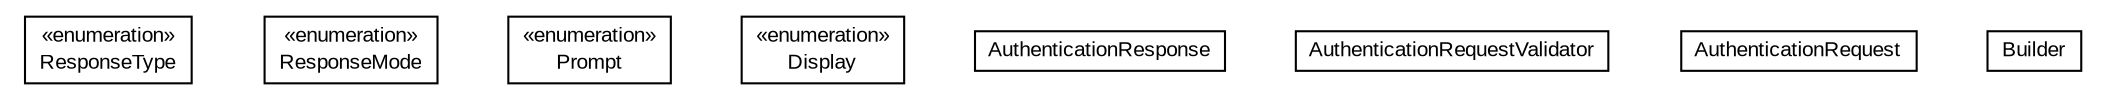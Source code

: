 #!/usr/local/bin/dot
#
# Class diagram 
# Generated by UMLGraph version R5_6-24-gf6e263 (http://www.umlgraph.org/)
#

digraph G {
	edge [fontname="arial",fontsize=10,labelfontname="arial",labelfontsize=10];
	node [fontname="arial",fontsize=10,shape=plaintext];
	nodesep=0.25;
	ranksep=0.5;
	// net.trajano.openidconnect.auth.ResponseType
	c0 [label=<<table title="net.trajano.openidconnect.auth.ResponseType" border="0" cellborder="1" cellspacing="0" cellpadding="2" port="p" href="./ResponseType.html">
		<tr><td><table border="0" cellspacing="0" cellpadding="1">
<tr><td align="center" balign="center"> &#171;enumeration&#187; </td></tr>
<tr><td align="center" balign="center"> ResponseType </td></tr>
		</table></td></tr>
		</table>>, URL="./ResponseType.html", fontname="arial", fontcolor="black", fontsize=10.0];
	// net.trajano.openidconnect.auth.ResponseMode
	c1 [label=<<table title="net.trajano.openidconnect.auth.ResponseMode" border="0" cellborder="1" cellspacing="0" cellpadding="2" port="p" href="./ResponseMode.html">
		<tr><td><table border="0" cellspacing="0" cellpadding="1">
<tr><td align="center" balign="center"> &#171;enumeration&#187; </td></tr>
<tr><td align="center" balign="center"> ResponseMode </td></tr>
		</table></td></tr>
		</table>>, URL="./ResponseMode.html", fontname="arial", fontcolor="black", fontsize=10.0];
	// net.trajano.openidconnect.auth.Prompt
	c2 [label=<<table title="net.trajano.openidconnect.auth.Prompt" border="0" cellborder="1" cellspacing="0" cellpadding="2" port="p" href="./Prompt.html">
		<tr><td><table border="0" cellspacing="0" cellpadding="1">
<tr><td align="center" balign="center"> &#171;enumeration&#187; </td></tr>
<tr><td align="center" balign="center"> Prompt </td></tr>
		</table></td></tr>
		</table>>, URL="./Prompt.html", fontname="arial", fontcolor="black", fontsize=10.0];
	// net.trajano.openidconnect.auth.Display
	c3 [label=<<table title="net.trajano.openidconnect.auth.Display" border="0" cellborder="1" cellspacing="0" cellpadding="2" port="p" href="./Display.html">
		<tr><td><table border="0" cellspacing="0" cellpadding="1">
<tr><td align="center" balign="center"> &#171;enumeration&#187; </td></tr>
<tr><td align="center" balign="center"> Display </td></tr>
		</table></td></tr>
		</table>>, URL="./Display.html", fontname="arial", fontcolor="black", fontsize=10.0];
	// net.trajano.openidconnect.auth.AuthenticationResponse
	c4 [label=<<table title="net.trajano.openidconnect.auth.AuthenticationResponse" border="0" cellborder="1" cellspacing="0" cellpadding="2" port="p" href="./AuthenticationResponse.html">
		<tr><td><table border="0" cellspacing="0" cellpadding="1">
<tr><td align="center" balign="center"> AuthenticationResponse </td></tr>
		</table></td></tr>
		</table>>, URL="./AuthenticationResponse.html", fontname="arial", fontcolor="black", fontsize=10.0];
	// net.trajano.openidconnect.auth.AuthenticationRequestValidator
	c5 [label=<<table title="net.trajano.openidconnect.auth.AuthenticationRequestValidator" border="0" cellborder="1" cellspacing="0" cellpadding="2" port="p" href="./AuthenticationRequestValidator.html">
		<tr><td><table border="0" cellspacing="0" cellpadding="1">
<tr><td align="center" balign="center"> AuthenticationRequestValidator </td></tr>
		</table></td></tr>
		</table>>, URL="./AuthenticationRequestValidator.html", fontname="arial", fontcolor="black", fontsize=10.0];
	// net.trajano.openidconnect.auth.AuthenticationRequest
	c6 [label=<<table title="net.trajano.openidconnect.auth.AuthenticationRequest" border="0" cellborder="1" cellspacing="0" cellpadding="2" port="p" href="./AuthenticationRequest.html">
		<tr><td><table border="0" cellspacing="0" cellpadding="1">
<tr><td align="center" balign="center"> AuthenticationRequest </td></tr>
		</table></td></tr>
		</table>>, URL="./AuthenticationRequest.html", fontname="arial", fontcolor="black", fontsize=10.0];
	// net.trajano.openidconnect.auth.AuthenticationRequest.Builder
	c7 [label=<<table title="net.trajano.openidconnect.auth.AuthenticationRequest.Builder" border="0" cellborder="1" cellspacing="0" cellpadding="2" port="p" href="./AuthenticationRequest.Builder.html">
		<tr><td><table border="0" cellspacing="0" cellpadding="1">
<tr><td align="center" balign="center"> Builder </td></tr>
		</table></td></tr>
		</table>>, URL="./AuthenticationRequest.Builder.html", fontname="arial", fontcolor="black", fontsize=10.0];
}

